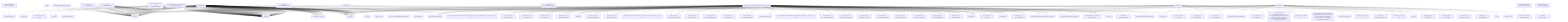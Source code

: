 graph TD
    app-mlperf-inference,d775cac873ee4231_(_nvidia,_sdxl,_tensorrt,_cuda,_valid,_r4.1-dev_default,_singlestream_) --> detect,os
    app-mlperf-inference,d775cac873ee4231_(_nvidia,_sdxl,_tensorrt,_cuda,_valid,_r4.1-dev_default,_singlestream_) --> get,sys-utils-cm
    app-mlperf-inference,d775cac873ee4231_(_nvidia,_sdxl,_tensorrt,_cuda,_valid,_r4.1-dev_default,_singlestream_) --> get,python
    app-mlperf-inference,d775cac873ee4231_(_nvidia,_sdxl,_tensorrt,_cuda,_valid,_r4.1-dev_default,_singlestream_) --> get,mlcommons,inference,src
    pull-git-repo,c23132ed65c4421d --> detect,os
    app-mlperf-inference,d775cac873ee4231_(_nvidia,_sdxl,_tensorrt,_cuda,_valid,_r4.1-dev_default,_singlestream_) --> pull,git,repo
    get-mlperf-inference-utils,e341e5f86d8342e5 --> get,mlperf,inference,src
    app-mlperf-inference,d775cac873ee4231_(_nvidia,_sdxl,_tensorrt,_cuda,_valid,_r4.1-dev_default,_singlestream_) --> get,mlperf,inference,utils
    get-cuda,46d133d9ef92422d_(_toolkit_) --> detect,os
    get-cuda-devices,7a3ede4d3558427a_(_with-pycuda_) --> get,cuda,_toolkit
    get-cuda-devices,7a3ede4d3558427a_(_with-pycuda_) --> get,python3
    get-generic-python-lib,94b62a682bc44791_(_package.pycuda_) --> get,python3
    get-cuda-devices,7a3ede4d3558427a_(_with-pycuda_) --> get,generic-python-lib,_package.pycuda
    get-generic-python-lib,94b62a682bc44791_(_package.numpy_) --> detect,os
    detect-cpu,586c8a43320142f7 --> detect,os
    get-generic-python-lib,94b62a682bc44791_(_package.numpy_) --> detect,cpu
    get-generic-python-lib,94b62a682bc44791_(_package.numpy_) --> get,python3
    get-generic-python-lib,94b62a682bc44791_(_pip_) --> get,python3
    get-generic-python-lib,94b62a682bc44791_(_package.numpy_) --> get,generic-python-lib,_pip
    get-cuda-devices,7a3ede4d3558427a_(_with-pycuda_) --> get,generic-python-lib,_package.numpy
    app-mlperf-inference,d775cac873ee4231_(_nvidia,_sdxl,_tensorrt,_cuda,_valid,_r4.1-dev_default,_singlestream_) --> get,cuda-devices,_with-pycuda
    app-mlperf-inference-nvidia,bc3b17fb430f4732_(_run_harness,_tensorrt,_sdxl,_singlestream,_cuda,_rtx_4090_) --> detect,os
    detect-cpu,586c8a43320142f7 --> detect,os
    app-mlperf-inference-nvidia,bc3b17fb430f4732_(_run_harness,_tensorrt,_sdxl,_singlestream,_cuda,_rtx_4090_) --> detect,cpu
    app-mlperf-inference-nvidia,bc3b17fb430f4732_(_run_harness,_tensorrt,_sdxl,_singlestream,_cuda,_rtx_4090_) --> get,sys-utils-cm
    app-mlperf-inference-nvidia,bc3b17fb430f4732_(_run_harness,_tensorrt,_sdxl,_singlestream,_cuda,_rtx_4090_) --> get,mlperf,inference,nvidia,scratch,space
    get-generic-python-lib,94b62a682bc44791_(_mlperf_logging_) --> get,python3
    app-mlperf-inference-nvidia,bc3b17fb430f4732_(_run_harness,_tensorrt,_sdxl,_singlestream,_cuda,_rtx_4090_) --> get,generic-python-lib,_mlperf_logging
    app-mlperf-inference-nvidia,bc3b17fb430f4732_(_run_harness,_tensorrt,_sdxl,_singlestream,_cuda,_rtx_4090_) --> get,mlcommons,inference,src
    app-mlperf-inference-nvidia,bc3b17fb430f4732_(_run_harness,_tensorrt,_sdxl,_singlestream,_cuda,_rtx_4090_) --> get,nvidia,mlperf,inference,common-code,_mlcommons
    pull-git-repo,c23132ed65c4421d --> detect,os
    app-mlperf-inference-nvidia,bc3b17fb430f4732_(_run_harness,_tensorrt,_sdxl,_singlestream,_cuda,_rtx_4090_) --> pull,git,repo
    generate-mlperf-inference-user-conf,3af4475745964b93 --> detect,os
    detect-cpu,586c8a43320142f7 --> detect,os
    generate-mlperf-inference-user-conf,3af4475745964b93 --> detect,cpu
    generate-mlperf-inference-user-conf,3af4475745964b93 --> get,python
    generate-mlperf-inference-user-conf,3af4475745964b93 --> get,mlcommons,inference,src
    get-mlperf-inference-sut-configs,c2fbf72009e2445b --> get,cache,dir,_name.mlperf-inference-sut-configs
    generate-mlperf-inference-user-conf,3af4475745964b93 --> get,sut,configs
    app-mlperf-inference-nvidia,bc3b17fb430f4732_(_run_harness,_tensorrt,_sdxl,_singlestream,_cuda,_rtx_4090_) --> generate,user-conf,mlperf,inference
    get-generic-python-lib,94b62a682bc44791_(_package.pycuda_) --> get,python3
    app-mlperf-inference-nvidia,bc3b17fb430f4732_(_run_harness,_tensorrt,_sdxl,_singlestream,_cuda,_rtx_4090_) --> get,generic-python-lib,_package.pycuda
    get-nvidia-mitten,1c045f2902374de9 --> detect,os
    get-nvidia-mitten,1c045f2902374de9 --> get,python3
    get-generic-python-lib,94b62a682bc44791_(_pycuda_) --> detect,os
    detect-cpu,586c8a43320142f7 --> detect,os
    get-generic-python-lib,94b62a682bc44791_(_pycuda_) --> detect,cpu
    get-generic-python-lib,94b62a682bc44791_(_pycuda_) --> get,python3
    get-generic-python-lib,94b62a682bc44791_(_pip_) --> get,python3
    get-generic-python-lib,94b62a682bc44791_(_pycuda_) --> get,generic-python-lib,_pip
    get-generic-python-lib,94b62a682bc44791_(_pycuda_) --> get,cuda
    get-nvidia-mitten,1c045f2902374de9 --> get,generic-python-lib,_pycuda
    get-git-repo,ed603e7292974f10_(_repo.https://github.com/NVIDIA/mitten_) --> detect,os
    get-nvidia-mitten,1c045f2902374de9 --> get,git,_repo.https://github.com/NVIDIA/mitten
    app-mlperf-inference-nvidia,bc3b17fb430f4732_(_run_harness,_tensorrt,_sdxl,_singlestream,_cuda,_rtx_4090_) --> get,nvidia,mitten
    app-mlperf-inference-nvidia,bc3b17fb430f4732_(_run_harness,_tensorrt,_sdxl,_singlestream,_cuda,_rtx_4090_) --> get,cuda,_cudnn
    app-mlperf-inference-nvidia,bc3b17fb430f4732_(_run_harness,_tensorrt,_sdxl,_singlestream,_cuda,_rtx_4090_) --> get,tensorrt
    build-mlperf-inference-server-nvidia,f37403af5e9f4541_(_mlcommons_) --> detect,os
    detect-cpu,586c8a43320142f7 --> detect,os
    build-mlperf-inference-server-nvidia,f37403af5e9f4541_(_mlcommons_) --> detect,cpu
    build-mlperf-inference-server-nvidia,f37403af5e9f4541_(_mlcommons_) --> get,sys-utils-cm
    build-mlperf-inference-server-nvidia,f37403af5e9f4541_(_mlcommons_) --> get,python3
    build-mlperf-inference-server-nvidia,f37403af5e9f4541_(_mlcommons_) --> get,cuda,_cudnn
    build-mlperf-inference-server-nvidia,f37403af5e9f4541_(_mlcommons_) --> get,tensorrt,_dev
    build-mlperf-inference-server-nvidia,f37403af5e9f4541_(_mlcommons_) --> get,gcc
    build-mlperf-inference-server-nvidia,f37403af5e9f4541_(_mlcommons_) --> get,cmake
    build-mlperf-inference-server-nvidia,f37403af5e9f4541_(_mlcommons_) --> get,generic,sys-util,_glog-dev
    build-mlperf-inference-server-nvidia,f37403af5e9f4541_(_mlcommons_) --> get,generic,sys-util,_gflags-dev
    build-mlperf-inference-server-nvidia,f37403af5e9f4541_(_mlcommons_) --> get,generic,sys-util,_libgmock-dev
    build-mlperf-inference-server-nvidia,f37403af5e9f4541_(_mlcommons_) --> get,generic,sys-util,_libre2-dev
    build-mlperf-inference-server-nvidia,f37403af5e9f4541_(_mlcommons_) --> get,generic,sys-util,_libnuma-dev
    build-mlperf-inference-server-nvidia,f37403af5e9f4541_(_mlcommons_) --> get,generic,sys-util,_libboost-all-dev
    build-mlperf-inference-server-nvidia,f37403af5e9f4541_(_mlcommons_) --> get,generic,sys-util,_rapidjson-dev
    build-mlperf-inference-server-nvidia,f37403af5e9f4541_(_mlcommons_) --> get,nvidia,mlperf,inference,common-code,_mlcommons
    get-generic-python-lib,94b62a682bc44791_(_package.pybind11_) --> get,python3
    build-mlperf-inference-server-nvidia,f37403af5e9f4541_(_mlcommons_) --> get,generic-python-lib,_package.pybind11
    get-generic-python-lib,94b62a682bc44791_(_pycuda_) --> get,python3
    build-mlperf-inference-server-nvidia,f37403af5e9f4541_(_mlcommons_) --> get,generic-python-lib,_pycuda
    get-generic-python-lib,94b62a682bc44791_(_opencv-python_) --> get,python3
    build-mlperf-inference-server-nvidia,f37403af5e9f4541_(_mlcommons_) --> get,generic-python-lib,_opencv-python
    get-generic-python-lib,94b62a682bc44791_(_nvidia-dali_) --> get,python3
    build-mlperf-inference-server-nvidia,f37403af5e9f4541_(_mlcommons_) --> get,generic-python-lib,_nvidia-dali
    build-mlperf-inference-server-nvidia,f37403af5e9f4541_(_mlcommons_) --> get,mlperf,inference,nvidia,scratch,space,_version.4_0
    build-mlperf-inference-server-nvidia,f37403af5e9f4541_(_mlcommons_) --> get,generic,sys-util,_nlohmann-json3-dev
    build-mlperf-inference-server-nvidia,f37403af5e9f4541_(_mlcommons_) --> get,generic,sys-util,_git-lfs
    get-generic-python-lib,94b62a682bc44791_(_package.torch,_whl-url.https://github.com/mlcommons/cm4mlperf-inference/releases/download/mlperf-inference-v4.0/torch-2.1.0a0+git32f93b1-cp38-cp38-linux_x86_64.whl_) --> get,python3
    build-mlperf-inference-server-nvidia,f37403af5e9f4541_(_mlcommons_) --> get,generic-python-lib,_package.torch,_whl-url.https://github.com/mlcommons/cm4mlperf-inference/releases/download/mlperf-inference-v4.0/torch-2.1.0a0+git32f93b1-cp38-cp38-linux_x86_64.whl
    get-generic-python-lib,94b62a682bc44791_(_package.torchvision,_whl-url.https://github.com/mlcommons/cm4mlperf-inference/releases/download/mlperf-inference-v4.0/torchvision-0.16.0a0+657027f-cp38-cp38-linux_x86_64.whl_) --> get,python3
    build-mlperf-inference-server-nvidia,f37403af5e9f4541_(_mlcommons_) --> get,generic-python-lib,_package.torchvision,_whl-url.https://github.com/mlcommons/cm4mlperf-inference/releases/download/mlperf-inference-v4.0/torchvision-0.16.0a0+657027f-cp38-cp38-linux_x86_64.whl
    add-custom-nvidia-system,b2e6c46c6e8745a3_(_mlcommons_) --> detect,os
    detect-cpu,586c8a43320142f7 --> detect,os
    add-custom-nvidia-system,b2e6c46c6e8745a3_(_mlcommons_) --> detect,cpu
    add-custom-nvidia-system,b2e6c46c6e8745a3_(_mlcommons_) --> get,sys-utils-cm
    add-custom-nvidia-system,b2e6c46c6e8745a3_(_mlcommons_) --> get,python3
    add-custom-nvidia-system,b2e6c46c6e8745a3_(_mlcommons_) --> get,cuda,_cudnn
    add-custom-nvidia-system,b2e6c46c6e8745a3_(_mlcommons_) --> get,tensorrt
    add-custom-nvidia-system,b2e6c46c6e8745a3_(_mlcommons_) --> get,cmake
    get-generic-python-lib,94b62a682bc44791_(_requests_) --> detect,os
    detect-cpu,586c8a43320142f7 --> detect,os
    get-generic-python-lib,94b62a682bc44791_(_requests_) --> detect,cpu
    get-generic-python-lib,94b62a682bc44791_(_requests_) --> get,python3
    get-generic-python-lib,94b62a682bc44791_(_pip_) --> get,python3
    get-generic-python-lib,94b62a682bc44791_(_requests_) --> get,generic-python-lib,_pip
    add-custom-nvidia-system,b2e6c46c6e8745a3_(_mlcommons_) --> get,generic-python-lib,_requests
    add-custom-nvidia-system,b2e6c46c6e8745a3_(_mlcommons_) --> get,generic,sys-util,_glog-dev
    add-custom-nvidia-system,b2e6c46c6e8745a3_(_mlcommons_) --> get,generic,sys-util,_gflags-dev
    add-custom-nvidia-system,b2e6c46c6e8745a3_(_mlcommons_) --> get,generic,sys-util,_libre2-dev
    add-custom-nvidia-system,b2e6c46c6e8745a3_(_mlcommons_) --> get,generic,sys-util,_libnuma-dev
    add-custom-nvidia-system,b2e6c46c6e8745a3_(_mlcommons_) --> get,generic,sys-util,_libboost-all-dev
    add-custom-nvidia-system,b2e6c46c6e8745a3_(_mlcommons_) --> get,generic,sys-util,_rapidjson-dev
    add-custom-nvidia-system,b2e6c46c6e8745a3_(_mlcommons_) --> get,nvidia,mlperf,inference,common-code,_mlcommons
    get-generic-python-lib,94b62a682bc44791_(_pycuda_) --> get,python3
    add-custom-nvidia-system,b2e6c46c6e8745a3_(_mlcommons_) --> get,generic-python-lib,_pycuda
    build-mlperf-inference-server-nvidia,f37403af5e9f4541_(_mlcommons_) --> add,custom,system,nvidia,_mlcommons
    app-mlperf-inference-nvidia,bc3b17fb430f4732_(_run_harness,_tensorrt,_sdxl,_singlestream,_cuda,_rtx_4090_) --> build,nvidia,inference,server,_mlcommons
    app-mlperf-inference-nvidia,bc3b17fb430f4732_(_build_engine,_tensorrt,_sdxl,_singlestream,_cuda,_batch_size.1,_v4.1-dev_) --> detect,os
    detect-cpu,586c8a43320142f7 --> detect,os
    app-mlperf-inference-nvidia,bc3b17fb430f4732_(_build_engine,_tensorrt,_sdxl,_singlestream,_cuda,_batch_size.1,_v4.1-dev_) --> detect,cpu
    app-mlperf-inference-nvidia,bc3b17fb430f4732_(_build_engine,_tensorrt,_sdxl,_singlestream,_cuda,_batch_size.1,_v4.1-dev_) --> get,sys-utils-cm
    app-mlperf-inference-nvidia,bc3b17fb430f4732_(_build_engine,_tensorrt,_sdxl,_singlestream,_cuda,_batch_size.1,_v4.1-dev_) --> get,mlperf,inference,nvidia,scratch,space,_version.4_0
    get-generic-python-lib,94b62a682bc44791_(_mlperf_logging_) --> get,python3
    app-mlperf-inference-nvidia,bc3b17fb430f4732_(_build_engine,_tensorrt,_sdxl,_singlestream,_cuda,_batch_size.1,_v4.1-dev_) --> get,generic-python-lib,_mlperf_logging
    app-mlperf-inference-nvidia,bc3b17fb430f4732_(_build_engine,_tensorrt,_sdxl,_singlestream,_cuda,_batch_size.1,_v4.1-dev_) --> get,mlcommons,inference,src
    app-mlperf-inference-nvidia,bc3b17fb430f4732_(_build_engine,_tensorrt,_sdxl,_singlestream,_cuda,_batch_size.1,_v4.1-dev_) --> get,nvidia,mlperf,inference,common-code,_mlcommons
    pull-git-repo,c23132ed65c4421d --> detect,os
    app-mlperf-inference-nvidia,bc3b17fb430f4732_(_build_engine,_tensorrt,_sdxl,_singlestream,_cuda,_batch_size.1,_v4.1-dev_) --> pull,git,repo
    get-generic-python-lib,94b62a682bc44791_(_package.pycuda_) --> get,python3
    app-mlperf-inference-nvidia,bc3b17fb430f4732_(_build_engine,_tensorrt,_sdxl,_singlestream,_cuda,_batch_size.1,_v4.1-dev_) --> get,generic-python-lib,_package.pycuda
    app-mlperf-inference-nvidia,bc3b17fb430f4732_(_build_engine,_tensorrt,_sdxl,_singlestream,_cuda,_batch_size.1,_v4.1-dev_) --> get,nvidia,mitten
    app-mlperf-inference-nvidia,bc3b17fb430f4732_(_build_engine,_tensorrt,_sdxl,_singlestream,_cuda,_batch_size.1,_v4.1-dev_) --> get,cuda,_cudnn
    app-mlperf-inference-nvidia,bc3b17fb430f4732_(_build_engine,_tensorrt,_sdxl,_singlestream,_cuda,_batch_size.1,_v4.1-dev_) --> get,tensorrt
    app-mlperf-inference-nvidia,bc3b17fb430f4732_(_build_engine,_tensorrt,_sdxl,_singlestream,_cuda,_batch_size.1,_v4.1-dev_) --> build,nvidia,inference,server,_mlcommons
    app-mlperf-inference-nvidia,bc3b17fb430f4732_(_preprocess_data,_tensorrt,_sdxl,_cuda,_v4.1-dev_) --> detect,os
    detect-cpu,586c8a43320142f7 --> detect,os
    app-mlperf-inference-nvidia,bc3b17fb430f4732_(_preprocess_data,_tensorrt,_sdxl,_cuda,_v4.1-dev_) --> detect,cpu
    app-mlperf-inference-nvidia,bc3b17fb430f4732_(_preprocess_data,_tensorrt,_sdxl,_cuda,_v4.1-dev_) --> get,sys-utils-cm
    app-mlperf-inference-nvidia,bc3b17fb430f4732_(_preprocess_data,_tensorrt,_sdxl,_cuda,_v4.1-dev_) --> get,mlperf,inference,nvidia,scratch,space,_version.4_0
    get-generic-python-lib,94b62a682bc44791_(_mlperf_logging_) --> get,python3
    app-mlperf-inference-nvidia,bc3b17fb430f4732_(_preprocess_data,_tensorrt,_sdxl,_cuda,_v4.1-dev_) --> get,generic-python-lib,_mlperf_logging
    app-mlperf-inference-nvidia,bc3b17fb430f4732_(_preprocess_data,_tensorrt,_sdxl,_cuda,_v4.1-dev_) --> get,mlcommons,inference,src
    app-mlperf-inference-nvidia,bc3b17fb430f4732_(_preprocess_data,_tensorrt,_sdxl,_cuda,_v4.1-dev_) --> get,nvidia,mlperf,inference,common-code,_mlcommons
    pull-git-repo,c23132ed65c4421d --> detect,os
    app-mlperf-inference-nvidia,bc3b17fb430f4732_(_preprocess_data,_tensorrt,_sdxl,_cuda,_v4.1-dev_) --> pull,git,repo
    get-generic-python-lib,94b62a682bc44791_(_package.pycuda_) --> get,python3
    app-mlperf-inference-nvidia,bc3b17fb430f4732_(_preprocess_data,_tensorrt,_sdxl,_cuda,_v4.1-dev_) --> get,generic-python-lib,_package.pycuda
    app-mlperf-inference-nvidia,bc3b17fb430f4732_(_preprocess_data,_tensorrt,_sdxl,_cuda,_v4.1-dev_) --> get,nvidia,mitten
    get-generic-python-lib,94b62a682bc44791_(_package.diffusers_) --> detect,os
    detect-cpu,586c8a43320142f7 --> detect,os
    get-generic-python-lib,94b62a682bc44791_(_package.diffusers_) --> detect,cpu
    get-generic-python-lib,94b62a682bc44791_(_package.diffusers_) --> get,python3
    get-generic-python-lib,94b62a682bc44791_(_pip_) --> get,python3
    get-generic-python-lib,94b62a682bc44791_(_package.diffusers_) --> get,generic-python-lib,_pip
    app-mlperf-inference-nvidia,bc3b17fb430f4732_(_preprocess_data,_tensorrt,_sdxl,_cuda,_v4.1-dev_) --> get,generic-python-lib,_package.diffusers
    get-generic-python-lib,94b62a682bc44791_(_package.transformers_) --> detect,os
    detect-cpu,586c8a43320142f7 --> detect,os
    get-generic-python-lib,94b62a682bc44791_(_package.transformers_) --> detect,cpu
    get-generic-python-lib,94b62a682bc44791_(_package.transformers_) --> get,python3
    get-generic-python-lib,94b62a682bc44791_(_pip_) --> get,python3
    get-generic-python-lib,94b62a682bc44791_(_package.transformers_) --> get,generic-python-lib,_pip
    app-mlperf-inference-nvidia,bc3b17fb430f4732_(_preprocess_data,_tensorrt,_sdxl,_cuda,_v4.1-dev_) --> get,generic-python-lib,_package.transformers
    get-generic-python-lib,94b62a682bc44791_(_package.accelerate_) --> detect,os
    detect-cpu,586c8a43320142f7 --> detect,os
    get-generic-python-lib,94b62a682bc44791_(_package.accelerate_) --> detect,cpu
    get-generic-python-lib,94b62a682bc44791_(_package.accelerate_) --> get,python3
    get-generic-python-lib,94b62a682bc44791_(_pip_) --> get,python3
    get-generic-python-lib,94b62a682bc44791_(_package.accelerate_) --> get,generic-python-lib,_pip
    app-mlperf-inference-nvidia,bc3b17fb430f4732_(_preprocess_data,_tensorrt,_sdxl,_cuda,_v4.1-dev_) --> get,generic-python-lib,_package.accelerate
    get-generic-python-lib,94b62a682bc44791_(_package.torchmetrics_) --> detect,os
    detect-cpu,586c8a43320142f7 --> detect,os
    get-generic-python-lib,94b62a682bc44791_(_package.torchmetrics_) --> detect,cpu
    get-generic-python-lib,94b62a682bc44791_(_package.torchmetrics_) --> get,python3
    get-generic-python-lib,94b62a682bc44791_(_pip_) --> get,python3
    get-generic-python-lib,94b62a682bc44791_(_package.torchmetrics_) --> get,generic-python-lib,_pip
    app-mlperf-inference-nvidia,bc3b17fb430f4732_(_preprocess_data,_tensorrt,_sdxl,_cuda,_v4.1-dev_) --> get,generic-python-lib,_package.torchmetrics
    get-generic-python-lib,94b62a682bc44791_(_package.torch-fidelity_) --> detect,os
    detect-cpu,586c8a43320142f7 --> detect,os
    get-generic-python-lib,94b62a682bc44791_(_package.torch-fidelity_) --> detect,cpu
    get-generic-python-lib,94b62a682bc44791_(_package.torch-fidelity_) --> get,python3
    get-generic-python-lib,94b62a682bc44791_(_pip_) --> get,python3
    get-generic-python-lib,94b62a682bc44791_(_package.torch-fidelity_) --> get,generic-python-lib,_pip
    app-mlperf-inference-nvidia,bc3b17fb430f4732_(_preprocess_data,_tensorrt,_sdxl,_cuda,_v4.1-dev_) --> get,generic-python-lib,_package.torch-fidelity
    get-generic-python-lib,94b62a682bc44791_(_package.open_clip_torch_) --> detect,os
    detect-cpu,586c8a43320142f7 --> detect,os
    get-generic-python-lib,94b62a682bc44791_(_package.open_clip_torch_) --> detect,cpu
    get-generic-python-lib,94b62a682bc44791_(_package.open_clip_torch_) --> get,python3
    get-generic-python-lib,94b62a682bc44791_(_pip_) --> get,python3
    get-generic-python-lib,94b62a682bc44791_(_package.open_clip_torch_) --> get,generic-python-lib,_pip
    app-mlperf-inference-nvidia,bc3b17fb430f4732_(_preprocess_data,_tensorrt,_sdxl,_cuda,_v4.1-dev_) --> get,generic-python-lib,_package.open_clip_torch
    get-generic-python-lib,94b62a682bc44791_(_package.opencv-python_) --> detect,os
    detect-cpu,586c8a43320142f7 --> detect,os
    get-generic-python-lib,94b62a682bc44791_(_package.opencv-python_) --> detect,cpu
    get-generic-python-lib,94b62a682bc44791_(_package.opencv-python_) --> get,python3
    get-generic-python-lib,94b62a682bc44791_(_pip_) --> get,python3
    get-generic-python-lib,94b62a682bc44791_(_package.opencv-python_) --> get,generic-python-lib,_pip
    app-mlperf-inference-nvidia,bc3b17fb430f4732_(_preprocess_data,_tensorrt,_sdxl,_cuda,_v4.1-dev_) --> get,generic-python-lib,_package.opencv-python
    get-generic-python-lib,94b62a682bc44791_(_package.polygraphy_) --> detect,os
    detect-cpu,586c8a43320142f7 --> detect,os
    get-generic-python-lib,94b62a682bc44791_(_package.polygraphy_) --> detect,cpu
    get-generic-python-lib,94b62a682bc44791_(_package.polygraphy_) --> get,python3
    get-generic-python-lib,94b62a682bc44791_(_pip_) --> get,python3
    get-generic-python-lib,94b62a682bc44791_(_package.polygraphy_) --> get,generic-python-lib,_pip
    app-mlperf-inference-nvidia,bc3b17fb430f4732_(_preprocess_data,_tensorrt,_sdxl,_cuda,_v4.1-dev_) --> get,generic-python-lib,_package.polygraphy
    get-generic-python-lib,94b62a682bc44791_(_package.nvtx_) --> detect,os
    detect-cpu,586c8a43320142f7 --> detect,os
    get-generic-python-lib,94b62a682bc44791_(_package.nvtx_) --> detect,cpu
    get-generic-python-lib,94b62a682bc44791_(_package.nvtx_) --> get,python3
    get-generic-python-lib,94b62a682bc44791_(_pip_) --> get,python3
    get-generic-python-lib,94b62a682bc44791_(_package.nvtx_) --> get,generic-python-lib,_pip
    app-mlperf-inference-nvidia,bc3b17fb430f4732_(_preprocess_data,_tensorrt,_sdxl,_cuda,_v4.1-dev_) --> get,generic-python-lib,_package.nvtx
    get-generic-python-lib,94b62a682bc44791_(_package.cuda-python_) --> detect,os
    detect-cpu,586c8a43320142f7 --> detect,os
    get-generic-python-lib,94b62a682bc44791_(_package.cuda-python_) --> detect,cpu
    get-generic-python-lib,94b62a682bc44791_(_package.cuda-python_) --> get,python3
    get-generic-python-lib,94b62a682bc44791_(_pip_) --> get,python3
    get-generic-python-lib,94b62a682bc44791_(_package.cuda-python_) --> get,generic-python-lib,_pip
    app-mlperf-inference-nvidia,bc3b17fb430f4732_(_preprocess_data,_tensorrt,_sdxl,_cuda,_v4.1-dev_) --> get,generic-python-lib,_package.cuda-python
    get-generic-python-lib,94b62a682bc44791_(_package.ninja_) --> detect,os
    detect-cpu,586c8a43320142f7 --> detect,os
    get-generic-python-lib,94b62a682bc44791_(_package.ninja_) --> detect,cpu
    get-generic-python-lib,94b62a682bc44791_(_package.ninja_) --> get,python3
    get-generic-python-lib,94b62a682bc44791_(_pip_) --> get,python3
    get-generic-python-lib,94b62a682bc44791_(_package.ninja_) --> get,generic-python-lib,_pip
    app-mlperf-inference-nvidia,bc3b17fb430f4732_(_preprocess_data,_tensorrt,_sdxl,_cuda,_v4.1-dev_) --> get,generic-python-lib,_package.ninja
    get-generic-python-lib,94b62a682bc44791_(_package.onnxruntime_) --> detect,os
    detect-cpu,586c8a43320142f7 --> detect,os
    get-generic-python-lib,94b62a682bc44791_(_package.onnxruntime_) --> detect,cpu
    get-generic-python-lib,94b62a682bc44791_(_package.onnxruntime_) --> get,python3
    get-generic-python-lib,94b62a682bc44791_(_pip_) --> get,python3
    get-generic-python-lib,94b62a682bc44791_(_package.onnxruntime_) --> get,generic-python-lib,_pip
    app-mlperf-inference-nvidia,bc3b17fb430f4732_(_preprocess_data,_tensorrt,_sdxl,_cuda,_v4.1-dev_) --> get,generic-python-lib,_package.onnxruntime
    get-generic-python-lib,94b62a682bc44791_(_package.colored_) --> detect,os
    detect-cpu,586c8a43320142f7 --> detect,os
    get-generic-python-lib,94b62a682bc44791_(_package.colored_) --> detect,cpu
    get-generic-python-lib,94b62a682bc44791_(_package.colored_) --> get,python3
    get-generic-python-lib,94b62a682bc44791_(_pip_) --> get,python3
    get-generic-python-lib,94b62a682bc44791_(_package.colored_) --> get,generic-python-lib,_pip
    app-mlperf-inference-nvidia,bc3b17fb430f4732_(_preprocess_data,_tensorrt,_sdxl,_cuda,_v4.1-dev_) --> get,generic-python-lib,_package.colored
    get-generic-python-lib,94b62a682bc44791_(_package.nvidia-ammo_) --> detect,os
    detect-cpu,586c8a43320142f7 --> detect,os
    get-generic-python-lib,94b62a682bc44791_(_package.nvidia-ammo_) --> detect,cpu
    get-generic-python-lib,94b62a682bc44791_(_package.nvidia-ammo_) --> get,python3
    get-generic-python-lib,94b62a682bc44791_(_pip_) --> get,python3
    get-generic-python-lib,94b62a682bc44791_(_package.nvidia-ammo_) --> get,generic-python-lib,_pip
    app-mlperf-inference-nvidia,bc3b17fb430f4732_(_preprocess_data,_tensorrt,_sdxl,_cuda,_v4.1-dev_) --> get,generic-python-lib,_package.nvidia-ammo
    get-generic-python-lib,94b62a682bc44791_(_package.optimum_) --> detect,os
    detect-cpu,586c8a43320142f7 --> detect,os
    get-generic-python-lib,94b62a682bc44791_(_package.optimum_) --> detect,cpu
    get-generic-python-lib,94b62a682bc44791_(_package.optimum_) --> get,python3
    get-generic-python-lib,94b62a682bc44791_(_pip_) --> get,python3
    get-generic-python-lib,94b62a682bc44791_(_package.optimum_) --> get,generic-python-lib,_pip
    app-mlperf-inference-nvidia,bc3b17fb430f4732_(_preprocess_data,_tensorrt,_sdxl,_cuda,_v4.1-dev_) --> get,generic-python-lib,_package.optimum
    get-generic-python-lib,94b62a682bc44791_(_package.onnx_) --> detect,os
    detect-cpu,586c8a43320142f7 --> detect,os
    get-generic-python-lib,94b62a682bc44791_(_package.onnx_) --> detect,cpu
    get-generic-python-lib,94b62a682bc44791_(_package.onnx_) --> get,python3
    get-generic-python-lib,94b62a682bc44791_(_pip_) --> get,python3
    get-generic-python-lib,94b62a682bc44791_(_package.onnx_) --> get,generic-python-lib,_pip
    app-mlperf-inference-nvidia,bc3b17fb430f4732_(_preprocess_data,_tensorrt,_sdxl,_cuda,_v4.1-dev_) --> get,generic-python-lib,_package.onnx
    get-generic-python-lib,94b62a682bc44791_(_package.scipy_) --> detect,os
    detect-cpu,586c8a43320142f7 --> detect,os
    get-generic-python-lib,94b62a682bc44791_(_package.scipy_) --> detect,cpu
    get-generic-python-lib,94b62a682bc44791_(_package.scipy_) --> get,python3
    get-generic-python-lib,94b62a682bc44791_(_pip_) --> get,python3
    get-generic-python-lib,94b62a682bc44791_(_package.scipy_) --> get,generic-python-lib,_pip
    app-mlperf-inference-nvidia,bc3b17fb430f4732_(_preprocess_data,_tensorrt,_sdxl,_cuda,_v4.1-dev_) --> get,generic-python-lib,_package.scipy
    get-generic-python-lib,94b62a682bc44791_(_package.numpy_) --> detect,os
    detect-cpu,586c8a43320142f7 --> detect,os
    get-generic-python-lib,94b62a682bc44791_(_package.numpy_) --> detect,cpu
    get-generic-python-lib,94b62a682bc44791_(_package.numpy_) --> get,python3
    get-generic-python-lib,94b62a682bc44791_(_pip_) --> get,python3
    get-generic-python-lib,94b62a682bc44791_(_package.numpy_) --> get,generic-python-lib,_pip
    app-mlperf-inference-nvidia,bc3b17fb430f4732_(_preprocess_data,_tensorrt,_sdxl,_cuda,_v4.1-dev_) --> get,generic-python-lib,_package.numpy
    app-mlperf-inference-nvidia,bc3b17fb430f4732_(_preprocess_data,_tensorrt,_sdxl,_cuda,_v4.1-dev_) --> save,mlperf,inference,state
    app-mlperf-inference-nvidia,bc3b17fb430f4732_(_build_engine,_tensorrt,_sdxl,_singlestream,_cuda,_batch_size.1,_v4.1-dev_) --> reproduce,mlperf,inference,nvidia,harness,_preprocess_data,_tensorrt,_sdxl,_cuda,_v4.1-dev
    app-mlperf-inference-nvidia,bc3b17fb430f4732_(_download_model,_tensorrt,_sdxl,_cuda,_v4.1-dev_) --> detect,os
    detect-cpu,586c8a43320142f7 --> detect,os
    app-mlperf-inference-nvidia,bc3b17fb430f4732_(_download_model,_tensorrt,_sdxl,_cuda,_v4.1-dev_) --> detect,cpu
    app-mlperf-inference-nvidia,bc3b17fb430f4732_(_download_model,_tensorrt,_sdxl,_cuda,_v4.1-dev_) --> get,sys-utils-cm
    app-mlperf-inference-nvidia,bc3b17fb430f4732_(_download_model,_tensorrt,_sdxl,_cuda,_v4.1-dev_) --> get,mlperf,inference,nvidia,scratch,space,_version.4_0
    get-generic-python-lib,94b62a682bc44791_(_mlperf_logging_) --> get,python3
    app-mlperf-inference-nvidia,bc3b17fb430f4732_(_download_model,_tensorrt,_sdxl,_cuda,_v4.1-dev_) --> get,generic-python-lib,_mlperf_logging
    app-mlperf-inference-nvidia,bc3b17fb430f4732_(_download_model,_tensorrt,_sdxl,_cuda,_v4.1-dev_) --> get,mlcommons,inference,src
    app-mlperf-inference-nvidia,bc3b17fb430f4732_(_download_model,_tensorrt,_sdxl,_cuda,_v4.1-dev_) --> get,nvidia,mlperf,inference,common-code,_mlcommons
    pull-git-repo,c23132ed65c4421d --> detect,os
    app-mlperf-inference-nvidia,bc3b17fb430f4732_(_download_model,_tensorrt,_sdxl,_cuda,_v4.1-dev_) --> pull,git,repo
    get-generic-python-lib,94b62a682bc44791_(_package.pycuda_) --> get,python3
    app-mlperf-inference-nvidia,bc3b17fb430f4732_(_download_model,_tensorrt,_sdxl,_cuda,_v4.1-dev_) --> get,generic-python-lib,_package.pycuda
    app-mlperf-inference-nvidia,bc3b17fb430f4732_(_download_model,_tensorrt,_sdxl,_cuda,_v4.1-dev_) --> get,nvidia,mitten
    get-generic-python-lib,94b62a682bc44791_(_package.diffusers_) --> get,python3
    app-mlperf-inference-nvidia,bc3b17fb430f4732_(_download_model,_tensorrt,_sdxl,_cuda,_v4.1-dev_) --> get,generic-python-lib,_package.diffusers
    get-generic-python-lib,94b62a682bc44791_(_package.transformers_) --> get,python3
    app-mlperf-inference-nvidia,bc3b17fb430f4732_(_download_model,_tensorrt,_sdxl,_cuda,_v4.1-dev_) --> get,generic-python-lib,_package.transformers
    get-generic-python-lib,94b62a682bc44791_(_package.accelerate_) --> get,python3
    app-mlperf-inference-nvidia,bc3b17fb430f4732_(_download_model,_tensorrt,_sdxl,_cuda,_v4.1-dev_) --> get,generic-python-lib,_package.accelerate
    get-generic-python-lib,94b62a682bc44791_(_package.torchmetrics_) --> get,python3
    app-mlperf-inference-nvidia,bc3b17fb430f4732_(_download_model,_tensorrt,_sdxl,_cuda,_v4.1-dev_) --> get,generic-python-lib,_package.torchmetrics
    get-generic-python-lib,94b62a682bc44791_(_package.torch-fidelity_) --> get,python3
    app-mlperf-inference-nvidia,bc3b17fb430f4732_(_download_model,_tensorrt,_sdxl,_cuda,_v4.1-dev_) --> get,generic-python-lib,_package.torch-fidelity
    get-generic-python-lib,94b62a682bc44791_(_package.open_clip_torch_) --> get,python3
    app-mlperf-inference-nvidia,bc3b17fb430f4732_(_download_model,_tensorrt,_sdxl,_cuda,_v4.1-dev_) --> get,generic-python-lib,_package.open_clip_torch
    get-generic-python-lib,94b62a682bc44791_(_package.opencv-python_) --> get,python3
    app-mlperf-inference-nvidia,bc3b17fb430f4732_(_download_model,_tensorrt,_sdxl,_cuda,_v4.1-dev_) --> get,generic-python-lib,_package.opencv-python
    get-generic-python-lib,94b62a682bc44791_(_package.polygraphy_) --> get,python3
    app-mlperf-inference-nvidia,bc3b17fb430f4732_(_download_model,_tensorrt,_sdxl,_cuda,_v4.1-dev_) --> get,generic-python-lib,_package.polygraphy
    get-generic-python-lib,94b62a682bc44791_(_package.nvtx_) --> get,python3
    app-mlperf-inference-nvidia,bc3b17fb430f4732_(_download_model,_tensorrt,_sdxl,_cuda,_v4.1-dev_) --> get,generic-python-lib,_package.nvtx
    get-generic-python-lib,94b62a682bc44791_(_package.cuda-python_) --> get,python3
    app-mlperf-inference-nvidia,bc3b17fb430f4732_(_download_model,_tensorrt,_sdxl,_cuda,_v4.1-dev_) --> get,generic-python-lib,_package.cuda-python
    get-generic-python-lib,94b62a682bc44791_(_package.ninja_) --> get,python3
    app-mlperf-inference-nvidia,bc3b17fb430f4732_(_download_model,_tensorrt,_sdxl,_cuda,_v4.1-dev_) --> get,generic-python-lib,_package.ninja
    get-generic-python-lib,94b62a682bc44791_(_package.onnxruntime_) --> get,python3
    app-mlperf-inference-nvidia,bc3b17fb430f4732_(_download_model,_tensorrt,_sdxl,_cuda,_v4.1-dev_) --> get,generic-python-lib,_package.onnxruntime
    get-generic-python-lib,94b62a682bc44791_(_package.colored_) --> get,python3
    app-mlperf-inference-nvidia,bc3b17fb430f4732_(_download_model,_tensorrt,_sdxl,_cuda,_v4.1-dev_) --> get,generic-python-lib,_package.colored
    get-generic-python-lib,94b62a682bc44791_(_package.nvidia-ammo_) --> get,python3
    app-mlperf-inference-nvidia,bc3b17fb430f4732_(_download_model,_tensorrt,_sdxl,_cuda,_v4.1-dev_) --> get,generic-python-lib,_package.nvidia-ammo
    get-generic-python-lib,94b62a682bc44791_(_package.optimum_) --> get,python3
    app-mlperf-inference-nvidia,bc3b17fb430f4732_(_download_model,_tensorrt,_sdxl,_cuda,_v4.1-dev_) --> get,generic-python-lib,_package.optimum
    get-generic-python-lib,94b62a682bc44791_(_package.onnx_) --> get,python3
    app-mlperf-inference-nvidia,bc3b17fb430f4732_(_download_model,_tensorrt,_sdxl,_cuda,_v4.1-dev_) --> get,generic-python-lib,_package.onnx
    get-generic-python-lib,94b62a682bc44791_(_package.scipy_) --> get,python3
    app-mlperf-inference-nvidia,bc3b17fb430f4732_(_download_model,_tensorrt,_sdxl,_cuda,_v4.1-dev_) --> get,generic-python-lib,_package.scipy
    get-generic-python-lib,94b62a682bc44791_(_package.numpy_) --> get,python3
    app-mlperf-inference-nvidia,bc3b17fb430f4732_(_download_model,_tensorrt,_sdxl,_cuda,_v4.1-dev_) --> get,generic-python-lib,_package.numpy
    app-mlperf-inference-nvidia,bc3b17fb430f4732_(_download_model,_tensorrt,_sdxl,_cuda,_v4.1-dev_) --> save,mlperf,inference,state
    app-mlperf-inference-nvidia,bc3b17fb430f4732_(_build_engine,_tensorrt,_sdxl,_singlestream,_cuda,_batch_size.1,_v4.1-dev_) --> reproduce,mlperf,inference,nvidia,harness,_download_model,_tensorrt,_sdxl,_cuda,_v4.1-dev
    get-generic-python-lib,94b62a682bc44791_(_package.diffusers_) --> get,python3
    app-mlperf-inference-nvidia,bc3b17fb430f4732_(_build_engine,_tensorrt,_sdxl,_singlestream,_cuda,_batch_size.1,_v4.1-dev_) --> get,generic-python-lib,_package.diffusers
    get-generic-python-lib,94b62a682bc44791_(_package.transformers_) --> get,python3
    app-mlperf-inference-nvidia,bc3b17fb430f4732_(_build_engine,_tensorrt,_sdxl,_singlestream,_cuda,_batch_size.1,_v4.1-dev_) --> get,generic-python-lib,_package.transformers
    get-generic-python-lib,94b62a682bc44791_(_package.accelerate_) --> get,python3
    app-mlperf-inference-nvidia,bc3b17fb430f4732_(_build_engine,_tensorrt,_sdxl,_singlestream,_cuda,_batch_size.1,_v4.1-dev_) --> get,generic-python-lib,_package.accelerate
    get-generic-python-lib,94b62a682bc44791_(_package.torchmetrics_) --> get,python3
    app-mlperf-inference-nvidia,bc3b17fb430f4732_(_build_engine,_tensorrt,_sdxl,_singlestream,_cuda,_batch_size.1,_v4.1-dev_) --> get,generic-python-lib,_package.torchmetrics
    get-generic-python-lib,94b62a682bc44791_(_package.torch-fidelity_) --> get,python3
    app-mlperf-inference-nvidia,bc3b17fb430f4732_(_build_engine,_tensorrt,_sdxl,_singlestream,_cuda,_batch_size.1,_v4.1-dev_) --> get,generic-python-lib,_package.torch-fidelity
    get-generic-python-lib,94b62a682bc44791_(_package.open_clip_torch_) --> get,python3
    app-mlperf-inference-nvidia,bc3b17fb430f4732_(_build_engine,_tensorrt,_sdxl,_singlestream,_cuda,_batch_size.1,_v4.1-dev_) --> get,generic-python-lib,_package.open_clip_torch
    get-generic-python-lib,94b62a682bc44791_(_package.opencv-python_) --> get,python3
    app-mlperf-inference-nvidia,bc3b17fb430f4732_(_build_engine,_tensorrt,_sdxl,_singlestream,_cuda,_batch_size.1,_v4.1-dev_) --> get,generic-python-lib,_package.opencv-python
    get-generic-python-lib,94b62a682bc44791_(_package.polygraphy_) --> get,python3
    app-mlperf-inference-nvidia,bc3b17fb430f4732_(_build_engine,_tensorrt,_sdxl,_singlestream,_cuda,_batch_size.1,_v4.1-dev_) --> get,generic-python-lib,_package.polygraphy
    get-generic-python-lib,94b62a682bc44791_(_package.nvtx_) --> get,python3
    app-mlperf-inference-nvidia,bc3b17fb430f4732_(_build_engine,_tensorrt,_sdxl,_singlestream,_cuda,_batch_size.1,_v4.1-dev_) --> get,generic-python-lib,_package.nvtx
    get-generic-python-lib,94b62a682bc44791_(_package.cuda-python_) --> get,python3
    app-mlperf-inference-nvidia,bc3b17fb430f4732_(_build_engine,_tensorrt,_sdxl,_singlestream,_cuda,_batch_size.1,_v4.1-dev_) --> get,generic-python-lib,_package.cuda-python
    get-generic-python-lib,94b62a682bc44791_(_package.ninja_) --> get,python3
    app-mlperf-inference-nvidia,bc3b17fb430f4732_(_build_engine,_tensorrt,_sdxl,_singlestream,_cuda,_batch_size.1,_v4.1-dev_) --> get,generic-python-lib,_package.ninja
    get-generic-python-lib,94b62a682bc44791_(_package.onnxruntime_) --> get,python3
    app-mlperf-inference-nvidia,bc3b17fb430f4732_(_build_engine,_tensorrt,_sdxl,_singlestream,_cuda,_batch_size.1,_v4.1-dev_) --> get,generic-python-lib,_package.onnxruntime
    get-generic-python-lib,94b62a682bc44791_(_package.colored_) --> get,python3
    app-mlperf-inference-nvidia,bc3b17fb430f4732_(_build_engine,_tensorrt,_sdxl,_singlestream,_cuda,_batch_size.1,_v4.1-dev_) --> get,generic-python-lib,_package.colored
    get-generic-python-lib,94b62a682bc44791_(_package.nvidia-ammo_) --> get,python3
    app-mlperf-inference-nvidia,bc3b17fb430f4732_(_build_engine,_tensorrt,_sdxl,_singlestream,_cuda,_batch_size.1,_v4.1-dev_) --> get,generic-python-lib,_package.nvidia-ammo
    get-generic-python-lib,94b62a682bc44791_(_package.optimum_) --> get,python3
    app-mlperf-inference-nvidia,bc3b17fb430f4732_(_build_engine,_tensorrt,_sdxl,_singlestream,_cuda,_batch_size.1,_v4.1-dev_) --> get,generic-python-lib,_package.optimum
    get-generic-python-lib,94b62a682bc44791_(_package.onnx_) --> get,python3
    app-mlperf-inference-nvidia,bc3b17fb430f4732_(_build_engine,_tensorrt,_sdxl,_singlestream,_cuda,_batch_size.1,_v4.1-dev_) --> get,generic-python-lib,_package.onnx
    get-generic-python-lib,94b62a682bc44791_(_package.scipy_) --> get,python3
    app-mlperf-inference-nvidia,bc3b17fb430f4732_(_build_engine,_tensorrt,_sdxl,_singlestream,_cuda,_batch_size.1,_v4.1-dev_) --> get,generic-python-lib,_package.scipy
    get-generic-python-lib,94b62a682bc44791_(_package.numpy_) --> get,python3
    app-mlperf-inference-nvidia,bc3b17fb430f4732_(_build_engine,_tensorrt,_sdxl,_singlestream,_cuda,_batch_size.1,_v4.1-dev_) --> get,generic-python-lib,_package.numpy
    app-mlperf-inference-nvidia,bc3b17fb430f4732_(_build_engine,_tensorrt,_sdxl,_singlestream,_cuda,_batch_size.1,_v4.1-dev_) --> save,mlperf,inference,state
    app-mlperf-inference-nvidia,bc3b17fb430f4732_(_run_harness,_tensorrt,_sdxl,_singlestream,_cuda,_rtx_4090_) --> reproduce,mlperf,inference,nvidia,harness,_build_engine,_tensorrt,_sdxl,_singlestream,_cuda,_batch_size.1,_v4.1-dev
    app-mlperf-inference-nvidia,bc3b17fb430f4732_(_run_harness,_tensorrt,_sdxl,_singlestream,_cuda,_rtx_4090_) --> reproduce,mlperf,inference,nvidia,harness,_preprocess_data,_tensorrt,_sdxl,_cuda,_v4.1-dev
    get-generic-python-lib,94b62a682bc44791_(_package.diffusers_) --> get,python3
    app-mlperf-inference-nvidia,bc3b17fb430f4732_(_run_harness,_tensorrt,_sdxl,_singlestream,_cuda,_rtx_4090_) --> get,generic-python-lib,_package.diffusers
    get-generic-python-lib,94b62a682bc44791_(_package.transformers_) --> get,python3
    app-mlperf-inference-nvidia,bc3b17fb430f4732_(_run_harness,_tensorrt,_sdxl,_singlestream,_cuda,_rtx_4090_) --> get,generic-python-lib,_package.transformers
    get-generic-python-lib,94b62a682bc44791_(_package.accelerate_) --> get,python3
    app-mlperf-inference-nvidia,bc3b17fb430f4732_(_run_harness,_tensorrt,_sdxl,_singlestream,_cuda,_rtx_4090_) --> get,generic-python-lib,_package.accelerate
    get-generic-python-lib,94b62a682bc44791_(_package.torchmetrics_) --> get,python3
    app-mlperf-inference-nvidia,bc3b17fb430f4732_(_run_harness,_tensorrt,_sdxl,_singlestream,_cuda,_rtx_4090_) --> get,generic-python-lib,_package.torchmetrics
    get-generic-python-lib,94b62a682bc44791_(_package.torch-fidelity_) --> get,python3
    app-mlperf-inference-nvidia,bc3b17fb430f4732_(_run_harness,_tensorrt,_sdxl,_singlestream,_cuda,_rtx_4090_) --> get,generic-python-lib,_package.torch-fidelity
    get-generic-python-lib,94b62a682bc44791_(_package.open_clip_torch_) --> get,python3
    app-mlperf-inference-nvidia,bc3b17fb430f4732_(_run_harness,_tensorrt,_sdxl,_singlestream,_cuda,_rtx_4090_) --> get,generic-python-lib,_package.open_clip_torch
    get-generic-python-lib,94b62a682bc44791_(_package.opencv-python_) --> get,python3
    app-mlperf-inference-nvidia,bc3b17fb430f4732_(_run_harness,_tensorrt,_sdxl,_singlestream,_cuda,_rtx_4090_) --> get,generic-python-lib,_package.opencv-python
    get-generic-python-lib,94b62a682bc44791_(_package.polygraphy_) --> get,python3
    app-mlperf-inference-nvidia,bc3b17fb430f4732_(_run_harness,_tensorrt,_sdxl,_singlestream,_cuda,_rtx_4090_) --> get,generic-python-lib,_package.polygraphy
    get-generic-python-lib,94b62a682bc44791_(_package.nvtx_) --> get,python3
    app-mlperf-inference-nvidia,bc3b17fb430f4732_(_run_harness,_tensorrt,_sdxl,_singlestream,_cuda,_rtx_4090_) --> get,generic-python-lib,_package.nvtx
    get-generic-python-lib,94b62a682bc44791_(_package.cuda-python_) --> get,python3
    app-mlperf-inference-nvidia,bc3b17fb430f4732_(_run_harness,_tensorrt,_sdxl,_singlestream,_cuda,_rtx_4090_) --> get,generic-python-lib,_package.cuda-python
    get-generic-python-lib,94b62a682bc44791_(_package.ninja_) --> get,python3
    app-mlperf-inference-nvidia,bc3b17fb430f4732_(_run_harness,_tensorrt,_sdxl,_singlestream,_cuda,_rtx_4090_) --> get,generic-python-lib,_package.ninja
    get-generic-python-lib,94b62a682bc44791_(_package.onnxruntime_) --> get,python3
    app-mlperf-inference-nvidia,bc3b17fb430f4732_(_run_harness,_tensorrt,_sdxl,_singlestream,_cuda,_rtx_4090_) --> get,generic-python-lib,_package.onnxruntime
    get-generic-python-lib,94b62a682bc44791_(_package.colored_) --> get,python3
    app-mlperf-inference-nvidia,bc3b17fb430f4732_(_run_harness,_tensorrt,_sdxl,_singlestream,_cuda,_rtx_4090_) --> get,generic-python-lib,_package.colored
    get-generic-python-lib,94b62a682bc44791_(_package.nvidia-ammo_) --> get,python3
    app-mlperf-inference-nvidia,bc3b17fb430f4732_(_run_harness,_tensorrt,_sdxl,_singlestream,_cuda,_rtx_4090_) --> get,generic-python-lib,_package.nvidia-ammo
    get-generic-python-lib,94b62a682bc44791_(_package.optimum_) --> get,python3
    app-mlperf-inference-nvidia,bc3b17fb430f4732_(_run_harness,_tensorrt,_sdxl,_singlestream,_cuda,_rtx_4090_) --> get,generic-python-lib,_package.optimum
    get-generic-python-lib,94b62a682bc44791_(_package.onnx_) --> get,python3
    app-mlperf-inference-nvidia,bc3b17fb430f4732_(_run_harness,_tensorrt,_sdxl,_singlestream,_cuda,_rtx_4090_) --> get,generic-python-lib,_package.onnx
    get-generic-python-lib,94b62a682bc44791_(_package.scipy_) --> get,python3
    app-mlperf-inference-nvidia,bc3b17fb430f4732_(_run_harness,_tensorrt,_sdxl,_singlestream,_cuda,_rtx_4090_) --> get,generic-python-lib,_package.scipy
    get-generic-python-lib,94b62a682bc44791_(_package.numpy_) --> get,python3
    app-mlperf-inference-nvidia,bc3b17fb430f4732_(_run_harness,_tensorrt,_sdxl,_singlestream,_cuda,_rtx_4090_) --> get,generic-python-lib,_package.numpy
    detect-cpu,586c8a43320142f7 --> detect,os
    benchmark-program,19f369ef47084895 --> detect,cpu
    benchmark-program-mlperf,cfff0132a8aa4018 --> benchmark-program,program
    app-mlperf-inference-nvidia,bc3b17fb430f4732_(_run_harness,_tensorrt,_sdxl,_singlestream,_cuda,_rtx_4090_) --> benchmark-mlperf
